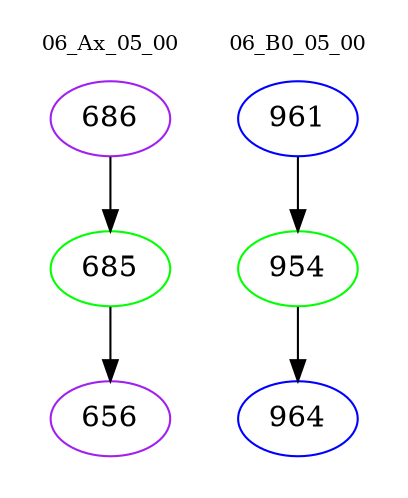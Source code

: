 digraph{
subgraph cluster_0 {
color = white
label = "06_Ax_05_00";
fontsize=10;
T0_686 [label="686", color="purple"]
T0_686 -> T0_685 [color="black"]
T0_685 [label="685", color="green"]
T0_685 -> T0_656 [color="black"]
T0_656 [label="656", color="purple"]
}
subgraph cluster_1 {
color = white
label = "06_B0_05_00";
fontsize=10;
T1_961 [label="961", color="blue"]
T1_961 -> T1_954 [color="black"]
T1_954 [label="954", color="green"]
T1_954 -> T1_964 [color="black"]
T1_964 [label="964", color="blue"]
}
}
